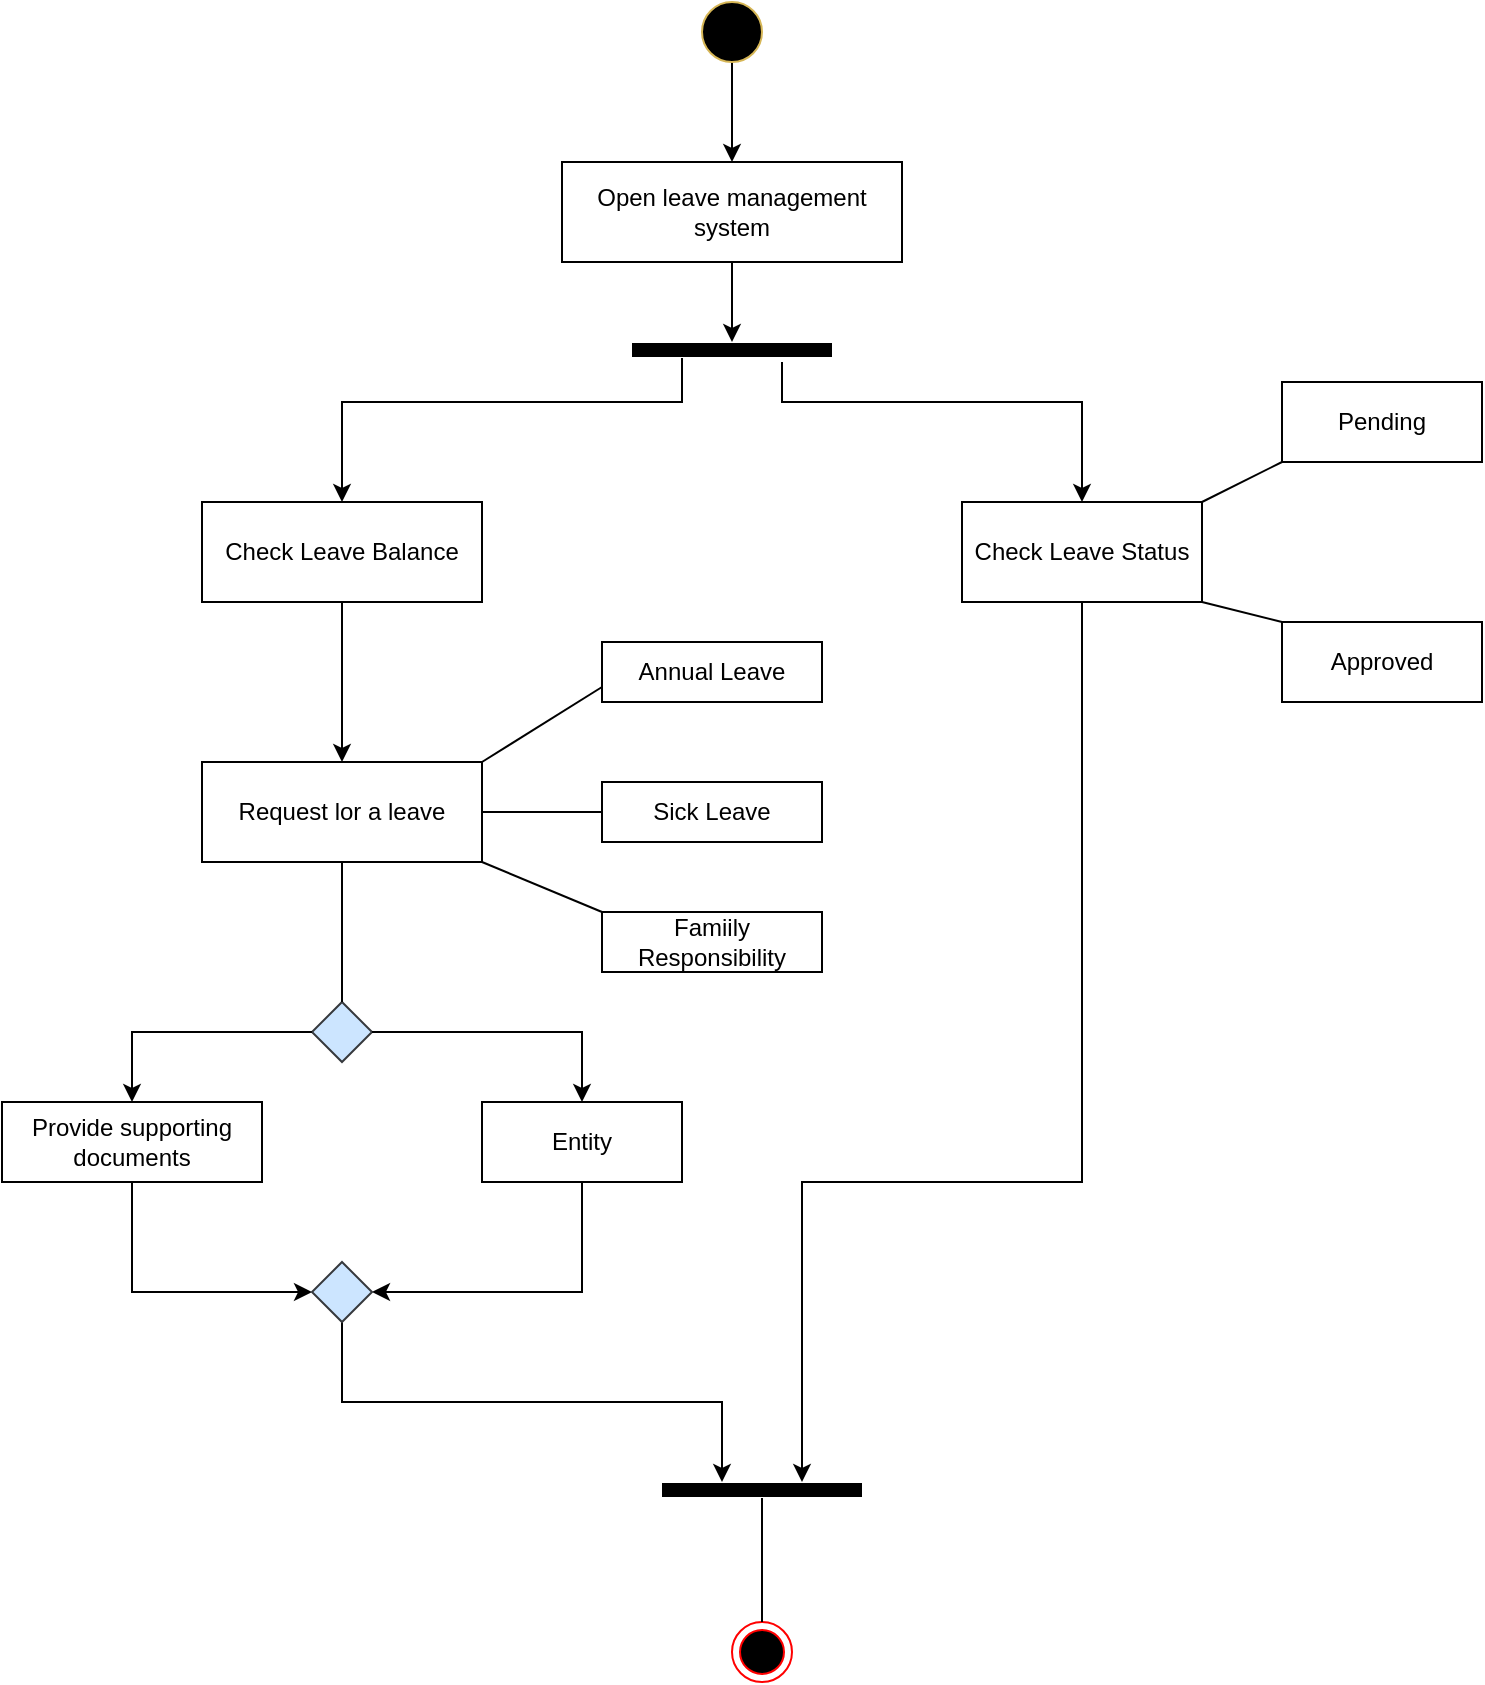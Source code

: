 <mxfile version="21.6.5" type="device">
  <diagram name="Page-1" id="TYYLoTbhaI-hcptKn8kF">
    <mxGraphModel dx="778" dy="809" grid="1" gridSize="10" guides="1" tooltips="1" connect="1" arrows="1" fold="1" page="1" pageScale="1" pageWidth="827" pageHeight="1169" math="0" shadow="0">
      <root>
        <mxCell id="0" />
        <mxCell id="1" parent="0" />
        <mxCell id="dzUz_BxZyCTlo6qbT3hY-6" style="edgeStyle=orthogonalEdgeStyle;rounded=0;orthogonalLoop=1;jettySize=auto;html=1;exitX=0.5;exitY=1;exitDx=0;exitDy=0;exitPerimeter=0;entryX=0.5;entryY=0;entryDx=0;entryDy=0;" edge="1" parent="1" source="dzUz_BxZyCTlo6qbT3hY-2" target="dzUz_BxZyCTlo6qbT3hY-5">
          <mxGeometry relative="1" as="geometry" />
        </mxCell>
        <mxCell id="dzUz_BxZyCTlo6qbT3hY-2" value="" style="verticalLabelPosition=bottom;verticalAlign=top;html=1;shape=mxgraph.flowchart.on-page_reference;fillColor=#000000;strokeColor=#d6b656;" vertex="1" parent="1">
          <mxGeometry x="390" y="130" width="30" height="30" as="geometry" />
        </mxCell>
        <mxCell id="dzUz_BxZyCTlo6qbT3hY-13" style="edgeStyle=orthogonalEdgeStyle;rounded=0;orthogonalLoop=1;jettySize=auto;html=1;exitX=0.5;exitY=1;exitDx=0;exitDy=0;entryX=0.5;entryY=0;entryDx=0;entryDy=0;entryPerimeter=0;" edge="1" parent="1" source="dzUz_BxZyCTlo6qbT3hY-5" target="dzUz_BxZyCTlo6qbT3hY-12">
          <mxGeometry relative="1" as="geometry" />
        </mxCell>
        <mxCell id="dzUz_BxZyCTlo6qbT3hY-5" value="Open leave management system" style="html=1;whiteSpace=wrap;" vertex="1" parent="1">
          <mxGeometry x="320" y="210" width="170" height="50" as="geometry" />
        </mxCell>
        <mxCell id="dzUz_BxZyCTlo6qbT3hY-17" style="edgeStyle=orthogonalEdgeStyle;rounded=0;orthogonalLoop=1;jettySize=auto;html=1;exitX=0.5;exitY=1;exitDx=0;exitDy=0;entryX=0.5;entryY=0;entryDx=0;entryDy=0;" edge="1" parent="1" source="dzUz_BxZyCTlo6qbT3hY-7" target="dzUz_BxZyCTlo6qbT3hY-8">
          <mxGeometry relative="1" as="geometry" />
        </mxCell>
        <mxCell id="dzUz_BxZyCTlo6qbT3hY-7" value="Check Leave Balance" style="html=1;whiteSpace=wrap;" vertex="1" parent="1">
          <mxGeometry x="140" y="380" width="140" height="50" as="geometry" />
        </mxCell>
        <mxCell id="dzUz_BxZyCTlo6qbT3hY-8" value="Request lor a leave" style="html=1;whiteSpace=wrap;" vertex="1" parent="1">
          <mxGeometry x="140" y="510" width="140" height="50" as="geometry" />
        </mxCell>
        <mxCell id="dzUz_BxZyCTlo6qbT3hY-9" value="Annual Leave" style="html=1;whiteSpace=wrap;" vertex="1" parent="1">
          <mxGeometry x="340" y="450" width="110" height="30" as="geometry" />
        </mxCell>
        <mxCell id="dzUz_BxZyCTlo6qbT3hY-10" value="Sick Leave" style="html=1;whiteSpace=wrap;" vertex="1" parent="1">
          <mxGeometry x="340" y="520" width="110" height="30" as="geometry" />
        </mxCell>
        <mxCell id="dzUz_BxZyCTlo6qbT3hY-11" value="Famiily Responsibility" style="html=1;whiteSpace=wrap;" vertex="1" parent="1">
          <mxGeometry x="340" y="585" width="110" height="30" as="geometry" />
        </mxCell>
        <mxCell id="dzUz_BxZyCTlo6qbT3hY-12" value="" style="line;strokeWidth=7;fillColor=none;align=left;verticalAlign=middle;spacingTop=-1;spacingLeft=3;spacingRight=3;rotatable=0;labelPosition=right;points=[];portConstraint=eastwest;strokeColor=inherit;shadow=0;" vertex="1" parent="1">
          <mxGeometry x="355" y="300" width="100" height="8" as="geometry" />
        </mxCell>
        <mxCell id="dzUz_BxZyCTlo6qbT3hY-16" value="" style="endArrow=classic;html=1;rounded=0;entryX=0.5;entryY=0;entryDx=0;entryDy=0;" edge="1" parent="1" target="dzUz_BxZyCTlo6qbT3hY-7">
          <mxGeometry width="50" height="50" relative="1" as="geometry">
            <mxPoint x="380.003" y="308" as="sourcePoint" />
            <mxPoint x="403.84" y="390" as="targetPoint" />
            <Array as="points">
              <mxPoint x="380" y="330" />
              <mxPoint x="210" y="330" />
            </Array>
          </mxGeometry>
        </mxCell>
        <mxCell id="dzUz_BxZyCTlo6qbT3hY-18" value="" style="endArrow=none;html=1;rounded=0;entryX=0;entryY=0.75;entryDx=0;entryDy=0;" edge="1" parent="1" target="dzUz_BxZyCTlo6qbT3hY-9">
          <mxGeometry width="50" height="50" relative="1" as="geometry">
            <mxPoint x="280" y="510" as="sourcePoint" />
            <mxPoint x="330" y="460" as="targetPoint" />
          </mxGeometry>
        </mxCell>
        <mxCell id="dzUz_BxZyCTlo6qbT3hY-19" value="" style="endArrow=none;html=1;rounded=0;entryX=0;entryY=0;entryDx=0;entryDy=0;" edge="1" parent="1" target="dzUz_BxZyCTlo6qbT3hY-11">
          <mxGeometry width="50" height="50" relative="1" as="geometry">
            <mxPoint x="280" y="560" as="sourcePoint" />
            <mxPoint x="330" y="510" as="targetPoint" />
          </mxGeometry>
        </mxCell>
        <mxCell id="dzUz_BxZyCTlo6qbT3hY-20" value="" style="endArrow=none;html=1;rounded=0;entryX=0;entryY=0.5;entryDx=0;entryDy=0;entryPerimeter=0;" edge="1" parent="1" target="dzUz_BxZyCTlo6qbT3hY-10">
          <mxGeometry width="50" height="50" relative="1" as="geometry">
            <mxPoint x="280" y="535" as="sourcePoint" />
            <mxPoint x="330" y="490" as="targetPoint" />
          </mxGeometry>
        </mxCell>
        <mxCell id="dzUz_BxZyCTlo6qbT3hY-21" value="Check Leave Status" style="whiteSpace=wrap;html=1;align=center;" vertex="1" parent="1">
          <mxGeometry x="520" y="380" width="120" height="50" as="geometry" />
        </mxCell>
        <mxCell id="dzUz_BxZyCTlo6qbT3hY-22" value="Pending" style="whiteSpace=wrap;html=1;align=center;" vertex="1" parent="1">
          <mxGeometry x="680" y="320" width="100" height="40" as="geometry" />
        </mxCell>
        <mxCell id="dzUz_BxZyCTlo6qbT3hY-23" value="Approved" style="whiteSpace=wrap;html=1;align=center;" vertex="1" parent="1">
          <mxGeometry x="680" y="440" width="100" height="40" as="geometry" />
        </mxCell>
        <mxCell id="dzUz_BxZyCTlo6qbT3hY-24" value="" style="endArrow=none;html=1;rounded=0;entryX=0;entryY=1;entryDx=0;entryDy=0;" edge="1" parent="1" target="dzUz_BxZyCTlo6qbT3hY-22">
          <mxGeometry width="50" height="50" relative="1" as="geometry">
            <mxPoint x="640" y="380" as="sourcePoint" />
            <mxPoint x="690" y="330" as="targetPoint" />
          </mxGeometry>
        </mxCell>
        <mxCell id="dzUz_BxZyCTlo6qbT3hY-25" value="" style="endArrow=none;html=1;rounded=0;entryX=0;entryY=0;entryDx=0;entryDy=0;" edge="1" parent="1" target="dzUz_BxZyCTlo6qbT3hY-23">
          <mxGeometry width="50" height="50" relative="1" as="geometry">
            <mxPoint x="640" y="430" as="sourcePoint" />
            <mxPoint x="690" y="380" as="targetPoint" />
          </mxGeometry>
        </mxCell>
        <mxCell id="dzUz_BxZyCTlo6qbT3hY-26" value="" style="endArrow=classic;html=1;rounded=0;entryX=0.5;entryY=0;entryDx=0;entryDy=0;" edge="1" parent="1" target="dzUz_BxZyCTlo6qbT3hY-21">
          <mxGeometry width="50" height="50" relative="1" as="geometry">
            <mxPoint x="430" y="310" as="sourcePoint" />
            <mxPoint x="500" y="300" as="targetPoint" />
            <Array as="points">
              <mxPoint x="430" y="330" />
              <mxPoint x="580" y="330" />
              <mxPoint x="580" y="350" />
            </Array>
          </mxGeometry>
        </mxCell>
        <mxCell id="dzUz_BxZyCTlo6qbT3hY-39" style="edgeStyle=orthogonalEdgeStyle;rounded=0;orthogonalLoop=1;jettySize=auto;html=1;exitX=0.5;exitY=1;exitDx=0;exitDy=0;entryX=0;entryY=0.5;entryDx=0;entryDy=0;" edge="1" parent="1" source="dzUz_BxZyCTlo6qbT3hY-27" target="dzUz_BxZyCTlo6qbT3hY-38">
          <mxGeometry relative="1" as="geometry" />
        </mxCell>
        <mxCell id="dzUz_BxZyCTlo6qbT3hY-27" value="Provide supporting documents" style="whiteSpace=wrap;html=1;align=center;" vertex="1" parent="1">
          <mxGeometry x="40" y="680" width="130" height="40" as="geometry" />
        </mxCell>
        <mxCell id="dzUz_BxZyCTlo6qbT3hY-40" style="edgeStyle=orthogonalEdgeStyle;rounded=0;orthogonalLoop=1;jettySize=auto;html=1;exitX=0.5;exitY=1;exitDx=0;exitDy=0;entryX=1;entryY=0.5;entryDx=0;entryDy=0;" edge="1" parent="1" source="dzUz_BxZyCTlo6qbT3hY-29" target="dzUz_BxZyCTlo6qbT3hY-38">
          <mxGeometry relative="1" as="geometry" />
        </mxCell>
        <mxCell id="dzUz_BxZyCTlo6qbT3hY-29" value="Entity" style="whiteSpace=wrap;html=1;align=center;" vertex="1" parent="1">
          <mxGeometry x="280" y="680" width="100" height="40" as="geometry" />
        </mxCell>
        <mxCell id="dzUz_BxZyCTlo6qbT3hY-30" value="" style="rhombus;whiteSpace=wrap;html=1;fillColor=#cce5ff;strokeColor=#36393d;" vertex="1" parent="1">
          <mxGeometry x="195" y="630" width="30" height="30" as="geometry" />
        </mxCell>
        <mxCell id="dzUz_BxZyCTlo6qbT3hY-34" value="" style="endArrow=none;html=1;rounded=0;entryX=0.5;entryY=1;entryDx=0;entryDy=0;" edge="1" parent="1" target="dzUz_BxZyCTlo6qbT3hY-8">
          <mxGeometry width="50" height="50" relative="1" as="geometry">
            <mxPoint x="210" y="630" as="sourcePoint" />
            <mxPoint x="260" y="580" as="targetPoint" />
          </mxGeometry>
        </mxCell>
        <mxCell id="dzUz_BxZyCTlo6qbT3hY-35" value="" style="endArrow=classic;html=1;rounded=0;exitX=0;exitY=0.5;exitDx=0;exitDy=0;entryX=0.5;entryY=0;entryDx=0;entryDy=0;" edge="1" parent="1" source="dzUz_BxZyCTlo6qbT3hY-30" target="dzUz_BxZyCTlo6qbT3hY-27">
          <mxGeometry width="50" height="50" relative="1" as="geometry">
            <mxPoint x="130" y="640" as="sourcePoint" />
            <mxPoint x="180" y="590" as="targetPoint" />
            <Array as="points">
              <mxPoint x="105" y="645" />
            </Array>
          </mxGeometry>
        </mxCell>
        <mxCell id="dzUz_BxZyCTlo6qbT3hY-36" value="" style="endArrow=classic;html=1;rounded=0;entryX=0.5;entryY=0;entryDx=0;entryDy=0;exitX=1;exitY=0.5;exitDx=0;exitDy=0;" edge="1" parent="1" source="dzUz_BxZyCTlo6qbT3hY-30" target="dzUz_BxZyCTlo6qbT3hY-29">
          <mxGeometry width="50" height="50" relative="1" as="geometry">
            <mxPoint x="270" y="650" as="sourcePoint" />
            <mxPoint x="320" y="600" as="targetPoint" />
            <Array as="points">
              <mxPoint x="330" y="645" />
            </Array>
          </mxGeometry>
        </mxCell>
        <mxCell id="dzUz_BxZyCTlo6qbT3hY-42" style="edgeStyle=orthogonalEdgeStyle;rounded=0;orthogonalLoop=1;jettySize=auto;html=1;exitX=0.5;exitY=1;exitDx=0;exitDy=0;entryX=0.3;entryY=0;entryDx=0;entryDy=0;entryPerimeter=0;" edge="1" parent="1" source="dzUz_BxZyCTlo6qbT3hY-38" target="dzUz_BxZyCTlo6qbT3hY-41">
          <mxGeometry relative="1" as="geometry" />
        </mxCell>
        <mxCell id="dzUz_BxZyCTlo6qbT3hY-38" value="" style="rhombus;whiteSpace=wrap;html=1;fillColor=#cce5ff;strokeColor=#36393d;" vertex="1" parent="1">
          <mxGeometry x="195" y="760" width="30" height="30" as="geometry" />
        </mxCell>
        <mxCell id="dzUz_BxZyCTlo6qbT3hY-41" value="" style="line;strokeWidth=7;fillColor=none;align=left;verticalAlign=middle;spacingTop=-1;spacingLeft=3;spacingRight=3;rotatable=0;labelPosition=right;points=[];portConstraint=eastwest;strokeColor=inherit;shadow=0;" vertex="1" parent="1">
          <mxGeometry x="370" y="870" width="100" height="8" as="geometry" />
        </mxCell>
        <mxCell id="dzUz_BxZyCTlo6qbT3hY-43" value="" style="ellipse;html=1;shape=endState;fillColor=#000000;strokeColor=#ff0000;" vertex="1" parent="1">
          <mxGeometry x="405" y="940" width="30" height="30" as="geometry" />
        </mxCell>
        <mxCell id="dzUz_BxZyCTlo6qbT3hY-44" value="" style="endArrow=none;html=1;rounded=0;" edge="1" parent="1" target="dzUz_BxZyCTlo6qbT3hY-41">
          <mxGeometry width="50" height="50" relative="1" as="geometry">
            <mxPoint x="420" y="940" as="sourcePoint" />
            <mxPoint x="470" y="890" as="targetPoint" />
          </mxGeometry>
        </mxCell>
        <mxCell id="dzUz_BxZyCTlo6qbT3hY-45" value="" style="endArrow=classic;html=1;rounded=0;exitX=0.5;exitY=1;exitDx=0;exitDy=0;entryX=0.7;entryY=0;entryDx=0;entryDy=0;entryPerimeter=0;" edge="1" parent="1" source="dzUz_BxZyCTlo6qbT3hY-21" target="dzUz_BxZyCTlo6qbT3hY-41">
          <mxGeometry width="50" height="50" relative="1" as="geometry">
            <mxPoint x="560" y="670" as="sourcePoint" />
            <mxPoint x="610" y="620" as="targetPoint" />
            <Array as="points">
              <mxPoint x="580" y="720" />
              <mxPoint x="440" y="720" />
            </Array>
          </mxGeometry>
        </mxCell>
      </root>
    </mxGraphModel>
  </diagram>
</mxfile>
